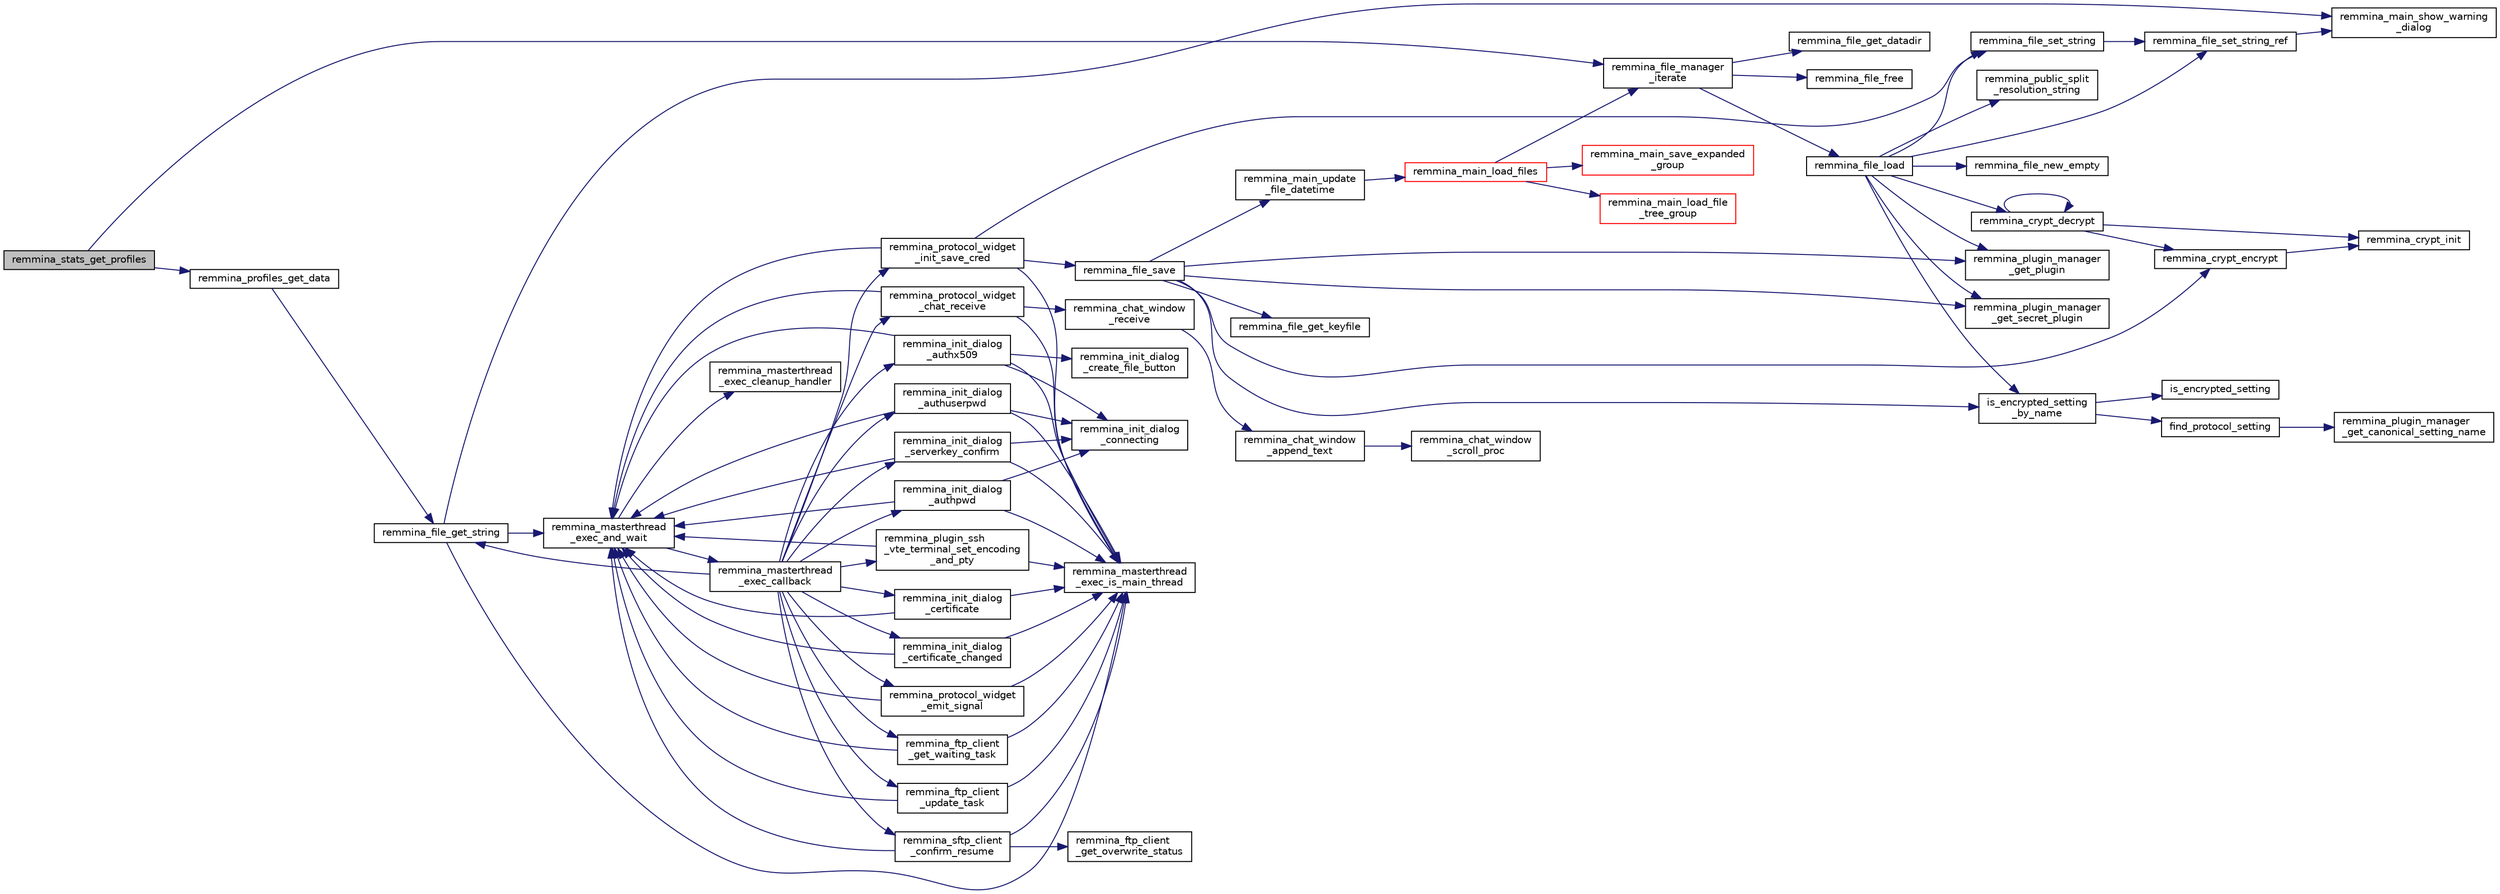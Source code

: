 digraph "remmina_stats_get_profiles"
{
  edge [fontname="Helvetica",fontsize="10",labelfontname="Helvetica",labelfontsize="10"];
  node [fontname="Helvetica",fontsize="10",shape=record];
  rankdir="LR";
  Node264 [label="remmina_stats_get_profiles",height=0.2,width=0.4,color="black", fillcolor="grey75", style="filled", fontcolor="black"];
  Node264 -> Node265 [color="midnightblue",fontsize="10",style="solid",fontname="Helvetica"];
  Node265 [label="remmina_file_manager\l_iterate",height=0.2,width=0.4,color="black", fillcolor="white", style="filled",URL="$remmina__file__manager_8c.html#a55a717aafc046713380bd2c55f29165a"];
  Node265 -> Node266 [color="midnightblue",fontsize="10",style="solid",fontname="Helvetica"];
  Node266 [label="remmina_file_get_datadir",height=0.2,width=0.4,color="black", fillcolor="white", style="filled",URL="$remmina__file__manager_8c.html#aa65bc30beb59d607ba430d966e7e27f5"];
  Node265 -> Node267 [color="midnightblue",fontsize="10",style="solid",fontname="Helvetica"];
  Node267 [label="remmina_file_load",height=0.2,width=0.4,color="black", fillcolor="white", style="filled",URL="$remmina__file_8c.html#ac1cc2d7f827f7d64c7fd3edf10e9383e"];
  Node267 -> Node268 [color="midnightblue",fontsize="10",style="solid",fontname="Helvetica"];
  Node268 [label="remmina_file_new_empty",height=0.2,width=0.4,color="black", fillcolor="white", style="filled",URL="$remmina__file_8c.html#adab087b7139756f029020a87a5438cfa"];
  Node267 -> Node269 [color="midnightblue",fontsize="10",style="solid",fontname="Helvetica"];
  Node269 [label="remmina_plugin_manager\l_get_plugin",height=0.2,width=0.4,color="black", fillcolor="white", style="filled",URL="$remmina__plugin__manager_8c.html#a3872c8656a8a3d5147bcc603471c1932"];
  Node267 -> Node270 [color="midnightblue",fontsize="10",style="solid",fontname="Helvetica"];
  Node270 [label="remmina_plugin_manager\l_get_secret_plugin",height=0.2,width=0.4,color="black", fillcolor="white", style="filled",URL="$remmina__plugin__manager_8c.html#ad380a98f6624aa8c830015c8b428b7b4"];
  Node267 -> Node271 [color="midnightblue",fontsize="10",style="solid",fontname="Helvetica"];
  Node271 [label="is_encrypted_setting\l_by_name",height=0.2,width=0.4,color="black", fillcolor="white", style="filled",URL="$remmina__file_8c.html#a72580559fa04082418a993fec4c77281"];
  Node271 -> Node272 [color="midnightblue",fontsize="10",style="solid",fontname="Helvetica"];
  Node272 [label="find_protocol_setting",height=0.2,width=0.4,color="black", fillcolor="white", style="filled",URL="$remmina__file_8c.html#acc88ee6f5ba73bf9c3b05ab9368c952f"];
  Node272 -> Node273 [color="midnightblue",fontsize="10",style="solid",fontname="Helvetica"];
  Node273 [label="remmina_plugin_manager\l_get_canonical_setting_name",height=0.2,width=0.4,color="black", fillcolor="white", style="filled",URL="$remmina__plugin__manager_8c.html#af60b8edfa50563ae4c7593efc3deed55"];
  Node271 -> Node274 [color="midnightblue",fontsize="10",style="solid",fontname="Helvetica"];
  Node274 [label="is_encrypted_setting",height=0.2,width=0.4,color="black", fillcolor="white", style="filled",URL="$remmina__file_8c.html#a29920ae737817d3f6c673bacbbf11ca1"];
  Node267 -> Node275 [color="midnightblue",fontsize="10",style="solid",fontname="Helvetica"];
  Node275 [label="remmina_file_set_string",height=0.2,width=0.4,color="black", fillcolor="white", style="filled",URL="$remmina__file_8c.html#a85ca1ca2d0bf9ef29e490c6f4527a954"];
  Node275 -> Node276 [color="midnightblue",fontsize="10",style="solid",fontname="Helvetica"];
  Node276 [label="remmina_file_set_string_ref",height=0.2,width=0.4,color="black", fillcolor="white", style="filled",URL="$remmina__file_8c.html#a74951c1067a1a5e1341f5e1c1206dec6"];
  Node276 -> Node277 [color="midnightblue",fontsize="10",style="solid",fontname="Helvetica"];
  Node277 [label="remmina_main_show_warning\l_dialog",height=0.2,width=0.4,color="black", fillcolor="white", style="filled",URL="$remmina__main_8c.html#ad99b9c0bf2fa8c166a8b4a09e06ffdf7"];
  Node267 -> Node276 [color="midnightblue",fontsize="10",style="solid",fontname="Helvetica"];
  Node267 -> Node278 [color="midnightblue",fontsize="10",style="solid",fontname="Helvetica"];
  Node278 [label="remmina_crypt_decrypt",height=0.2,width=0.4,color="black", fillcolor="white", style="filled",URL="$remmina__crypt_8c.html#a3fe2fa245d401146adf02a3a8f996ab9"];
  Node278 -> Node279 [color="midnightblue",fontsize="10",style="solid",fontname="Helvetica"];
  Node279 [label="remmina_crypt_init",height=0.2,width=0.4,color="black", fillcolor="white", style="filled",URL="$remmina__crypt_8c.html#ae097c169aefdd5d83a57fc1bde511171"];
  Node278 -> Node280 [color="midnightblue",fontsize="10",style="solid",fontname="Helvetica"];
  Node280 [label="remmina_crypt_encrypt",height=0.2,width=0.4,color="black", fillcolor="white", style="filled",URL="$remmina__crypt_8c.html#aa02cf0fed3eb68d6a89815c3ba3bf7b1"];
  Node280 -> Node279 [color="midnightblue",fontsize="10",style="solid",fontname="Helvetica"];
  Node278 -> Node278 [color="midnightblue",fontsize="10",style="solid",fontname="Helvetica"];
  Node267 -> Node281 [color="midnightblue",fontsize="10",style="solid",fontname="Helvetica"];
  Node281 [label="remmina_public_split\l_resolution_string",height=0.2,width=0.4,color="black", fillcolor="white", style="filled",URL="$remmina__public_8c.html#aaf3fdb980c24cd06965b85ebcdd79173"];
  Node265 -> Node282 [color="midnightblue",fontsize="10",style="solid",fontname="Helvetica"];
  Node282 [label="remmina_file_free",height=0.2,width=0.4,color="black", fillcolor="white", style="filled",URL="$remmina__file_8c.html#abd2f06bf0a5ddcf7156e5ef7d0c8d4d7"];
  Node264 -> Node283 [color="midnightblue",fontsize="10",style="solid",fontname="Helvetica"];
  Node283 [label="remmina_profiles_get_data",height=0.2,width=0.4,color="black", fillcolor="white", style="filled",URL="$remmina__stats_8c.html#a1dff2b06d5acefc9bd2f25508ab45328",tooltip="Given a remmina file, fills a structure containing profiles keys/value tuples. "];
  Node283 -> Node284 [color="midnightblue",fontsize="10",style="solid",fontname="Helvetica"];
  Node284 [label="remmina_file_get_string",height=0.2,width=0.4,color="black", fillcolor="white", style="filled",URL="$remmina__file_8c.html#a8eb1b213d9d08c6ad13683ce05f4355e"];
  Node284 -> Node285 [color="midnightblue",fontsize="10",style="solid",fontname="Helvetica"];
  Node285 [label="remmina_masterthread\l_exec_is_main_thread",height=0.2,width=0.4,color="black", fillcolor="white", style="filled",URL="$remmina__masterthread__exec_8c.html#a3a52e863a3a3da6da6bb5d36c13b7ff4"];
  Node284 -> Node286 [color="midnightblue",fontsize="10",style="solid",fontname="Helvetica"];
  Node286 [label="remmina_masterthread\l_exec_and_wait",height=0.2,width=0.4,color="black", fillcolor="white", style="filled",URL="$remmina__masterthread__exec_8c.html#a14628c2470cac50e87916a70ea05c97d"];
  Node286 -> Node287 [color="midnightblue",fontsize="10",style="solid",fontname="Helvetica"];
  Node287 [label="remmina_masterthread\l_exec_cleanup_handler",height=0.2,width=0.4,color="black", fillcolor="white", style="filled",URL="$remmina__masterthread__exec_8c.html#a94985f15fd0d27c037824ee90b0ecd3c"];
  Node286 -> Node288 [color="midnightblue",fontsize="10",style="solid",fontname="Helvetica"];
  Node288 [label="remmina_masterthread\l_exec_callback",height=0.2,width=0.4,color="black", fillcolor="white", style="filled",URL="$remmina__masterthread__exec_8c.html#ae5c4d736f1856249c255430e010a179f"];
  Node288 -> Node289 [color="midnightblue",fontsize="10",style="solid",fontname="Helvetica"];
  Node289 [label="remmina_protocol_widget\l_init_save_cred",height=0.2,width=0.4,color="black", fillcolor="white", style="filled",URL="$remmina__protocol__widget_8c.html#a7ac09ee83afa8a1a60cadf56b0ec83a6"];
  Node289 -> Node285 [color="midnightblue",fontsize="10",style="solid",fontname="Helvetica"];
  Node289 -> Node286 [color="midnightblue",fontsize="10",style="solid",fontname="Helvetica"];
  Node289 -> Node275 [color="midnightblue",fontsize="10",style="solid",fontname="Helvetica"];
  Node289 -> Node290 [color="midnightblue",fontsize="10",style="solid",fontname="Helvetica"];
  Node290 [label="remmina_file_save",height=0.2,width=0.4,color="black", fillcolor="white", style="filled",URL="$remmina__file_8c.html#a8c893a5deec9bc446bd89cc9973416c7"];
  Node290 -> Node291 [color="midnightblue",fontsize="10",style="solid",fontname="Helvetica"];
  Node291 [label="remmina_file_get_keyfile",height=0.2,width=0.4,color="black", fillcolor="white", style="filled",URL="$remmina__file_8c.html#a89ec355adbf6e03ad16d7faf810af46f"];
  Node290 -> Node269 [color="midnightblue",fontsize="10",style="solid",fontname="Helvetica"];
  Node290 -> Node270 [color="midnightblue",fontsize="10",style="solid",fontname="Helvetica"];
  Node290 -> Node271 [color="midnightblue",fontsize="10",style="solid",fontname="Helvetica"];
  Node290 -> Node280 [color="midnightblue",fontsize="10",style="solid",fontname="Helvetica"];
  Node290 -> Node292 [color="midnightblue",fontsize="10",style="solid",fontname="Helvetica"];
  Node292 [label="remmina_main_update\l_file_datetime",height=0.2,width=0.4,color="black", fillcolor="white", style="filled",URL="$remmina__main_8c.html#a5ae0372dafe41f96a09097c07d1b270a"];
  Node292 -> Node293 [color="midnightblue",fontsize="10",style="solid",fontname="Helvetica"];
  Node293 [label="remmina_main_load_files",height=0.2,width=0.4,color="red", fillcolor="white", style="filled",URL="$remmina__main_8c.html#a3617295e74fa84edbd41dedc601402a7"];
  Node293 -> Node294 [color="midnightblue",fontsize="10",style="solid",fontname="Helvetica"];
  Node294 [label="remmina_main_save_expanded\l_group",height=0.2,width=0.4,color="red", fillcolor="white", style="filled",URL="$remmina__main_8c.html#ad8744dc59ba8072ffdf557b6c94e9f40"];
  Node293 -> Node299 [color="midnightblue",fontsize="10",style="solid",fontname="Helvetica"];
  Node299 [label="remmina_main_load_file\l_tree_group",height=0.2,width=0.4,color="red", fillcolor="white", style="filled",URL="$remmina__main_8c.html#aa46e6b815c241d32a476a29053dbf296"];
  Node293 -> Node265 [color="midnightblue",fontsize="10",style="solid",fontname="Helvetica"];
  Node288 -> Node318 [color="midnightblue",fontsize="10",style="solid",fontname="Helvetica"];
  Node318 [label="remmina_protocol_widget\l_chat_receive",height=0.2,width=0.4,color="black", fillcolor="white", style="filled",URL="$remmina__protocol__widget_8c.html#ae2522242b3f39ee84ee8cf75170de0c0"];
  Node318 -> Node285 [color="midnightblue",fontsize="10",style="solid",fontname="Helvetica"];
  Node318 -> Node286 [color="midnightblue",fontsize="10",style="solid",fontname="Helvetica"];
  Node318 -> Node319 [color="midnightblue",fontsize="10",style="solid",fontname="Helvetica"];
  Node319 [label="remmina_chat_window\l_receive",height=0.2,width=0.4,color="black", fillcolor="white", style="filled",URL="$remmina__chat__window_8c.html#a45724aed5474dd741563ffbf89237022"];
  Node319 -> Node320 [color="midnightblue",fontsize="10",style="solid",fontname="Helvetica"];
  Node320 [label="remmina_chat_window\l_append_text",height=0.2,width=0.4,color="black", fillcolor="white", style="filled",URL="$remmina__chat__window_8c.html#adfffc86df4856aabe2593de07742985f"];
  Node320 -> Node321 [color="midnightblue",fontsize="10",style="solid",fontname="Helvetica"];
  Node321 [label="remmina_chat_window\l_scroll_proc",height=0.2,width=0.4,color="black", fillcolor="white", style="filled",URL="$remmina__chat__window_8c.html#a2a4bc3ded8ebf89c8f60d9b565fe2d70"];
  Node288 -> Node284 [color="midnightblue",fontsize="10",style="solid",fontname="Helvetica"];
  Node288 -> Node322 [color="midnightblue",fontsize="10",style="solid",fontname="Helvetica"];
  Node322 [label="remmina_init_dialog\l_serverkey_confirm",height=0.2,width=0.4,color="black", fillcolor="white", style="filled",URL="$remmina__init__dialog_8c.html#a11fba22fe5f7f85985e01b499a52e534"];
  Node322 -> Node285 [color="midnightblue",fontsize="10",style="solid",fontname="Helvetica"];
  Node322 -> Node286 [color="midnightblue",fontsize="10",style="solid",fontname="Helvetica"];
  Node322 -> Node323 [color="midnightblue",fontsize="10",style="solid",fontname="Helvetica"];
  Node323 [label="remmina_init_dialog\l_connecting",height=0.2,width=0.4,color="black", fillcolor="white", style="filled",URL="$remmina__init__dialog_8c.html#a7602c5b714e02a10506977dd983e7446"];
  Node288 -> Node324 [color="midnightblue",fontsize="10",style="solid",fontname="Helvetica"];
  Node324 [label="remmina_init_dialog\l_authpwd",height=0.2,width=0.4,color="black", fillcolor="white", style="filled",URL="$remmina__init__dialog_8c.html#a755fc90b41b65cd6106915ab501433fa"];
  Node324 -> Node285 [color="midnightblue",fontsize="10",style="solid",fontname="Helvetica"];
  Node324 -> Node286 [color="midnightblue",fontsize="10",style="solid",fontname="Helvetica"];
  Node324 -> Node323 [color="midnightblue",fontsize="10",style="solid",fontname="Helvetica"];
  Node288 -> Node325 [color="midnightblue",fontsize="10",style="solid",fontname="Helvetica"];
  Node325 [label="remmina_init_dialog\l_authuserpwd",height=0.2,width=0.4,color="black", fillcolor="white", style="filled",URL="$remmina__init__dialog_8c.html#ad941f2348cd1752fc9d58c263690726c"];
  Node325 -> Node285 [color="midnightblue",fontsize="10",style="solid",fontname="Helvetica"];
  Node325 -> Node286 [color="midnightblue",fontsize="10",style="solid",fontname="Helvetica"];
  Node325 -> Node323 [color="midnightblue",fontsize="10",style="solid",fontname="Helvetica"];
  Node288 -> Node326 [color="midnightblue",fontsize="10",style="solid",fontname="Helvetica"];
  Node326 [label="remmina_init_dialog\l_certificate",height=0.2,width=0.4,color="black", fillcolor="white", style="filled",URL="$remmina__init__dialog_8c.html#abd47233840e1eefc1d511bc4e153b98b"];
  Node326 -> Node285 [color="midnightblue",fontsize="10",style="solid",fontname="Helvetica"];
  Node326 -> Node286 [color="midnightblue",fontsize="10",style="solid",fontname="Helvetica"];
  Node288 -> Node327 [color="midnightblue",fontsize="10",style="solid",fontname="Helvetica"];
  Node327 [label="remmina_init_dialog\l_certificate_changed",height=0.2,width=0.4,color="black", fillcolor="white", style="filled",URL="$remmina__init__dialog_8c.html#a07e0824fe19e8169d076878aca502fc8"];
  Node327 -> Node285 [color="midnightblue",fontsize="10",style="solid",fontname="Helvetica"];
  Node327 -> Node286 [color="midnightblue",fontsize="10",style="solid",fontname="Helvetica"];
  Node288 -> Node328 [color="midnightblue",fontsize="10",style="solid",fontname="Helvetica"];
  Node328 [label="remmina_init_dialog\l_authx509",height=0.2,width=0.4,color="black", fillcolor="white", style="filled",URL="$remmina__init__dialog_8c.html#a022dc4f1c87b00dac294837358394ddf"];
  Node328 -> Node285 [color="midnightblue",fontsize="10",style="solid",fontname="Helvetica"];
  Node328 -> Node286 [color="midnightblue",fontsize="10",style="solid",fontname="Helvetica"];
  Node328 -> Node329 [color="midnightblue",fontsize="10",style="solid",fontname="Helvetica"];
  Node329 [label="remmina_init_dialog\l_create_file_button",height=0.2,width=0.4,color="black", fillcolor="white", style="filled",URL="$remmina__init__dialog_8c.html#ad583daf796f4a3c43dbcce49ebcf240f"];
  Node328 -> Node323 [color="midnightblue",fontsize="10",style="solid",fontname="Helvetica"];
  Node288 -> Node330 [color="midnightblue",fontsize="10",style="solid",fontname="Helvetica"];
  Node330 [label="remmina_ftp_client\l_update_task",height=0.2,width=0.4,color="black", fillcolor="white", style="filled",URL="$remmina__ftp__client_8c.html#ad96358f40ab056c91f796ddda886a1dd"];
  Node330 -> Node285 [color="midnightblue",fontsize="10",style="solid",fontname="Helvetica"];
  Node330 -> Node286 [color="midnightblue",fontsize="10",style="solid",fontname="Helvetica"];
  Node288 -> Node331 [color="midnightblue",fontsize="10",style="solid",fontname="Helvetica"];
  Node331 [label="remmina_ftp_client\l_get_waiting_task",height=0.2,width=0.4,color="black", fillcolor="white", style="filled",URL="$remmina__ftp__client_8c.html#a33e4993b60c36eae89a6a0a943d28141"];
  Node331 -> Node285 [color="midnightblue",fontsize="10",style="solid",fontname="Helvetica"];
  Node331 -> Node286 [color="midnightblue",fontsize="10",style="solid",fontname="Helvetica"];
  Node288 -> Node332 [color="midnightblue",fontsize="10",style="solid",fontname="Helvetica"];
  Node332 [label="remmina_protocol_widget\l_emit_signal",height=0.2,width=0.4,color="black", fillcolor="white", style="filled",URL="$remmina__protocol__widget_8c.html#ac3e5a7f14aef4adb2e57d35e9c180b3b"];
  Node332 -> Node285 [color="midnightblue",fontsize="10",style="solid",fontname="Helvetica"];
  Node332 -> Node286 [color="midnightblue",fontsize="10",style="solid",fontname="Helvetica"];
  Node288 -> Node333 [color="midnightblue",fontsize="10",style="solid",fontname="Helvetica"];
  Node333 [label="remmina_sftp_client\l_confirm_resume",height=0.2,width=0.4,color="black", fillcolor="white", style="filled",URL="$remmina__sftp__client_8c.html#a138904893cb9c7f6535b8dfc7ba17e33"];
  Node333 -> Node334 [color="midnightblue",fontsize="10",style="solid",fontname="Helvetica"];
  Node334 [label="remmina_ftp_client\l_get_overwrite_status",height=0.2,width=0.4,color="black", fillcolor="white", style="filled",URL="$remmina__ftp__client_8c.html#a20d0575c04eb24553aeba7d0316e7a2e"];
  Node333 -> Node285 [color="midnightblue",fontsize="10",style="solid",fontname="Helvetica"];
  Node333 -> Node286 [color="midnightblue",fontsize="10",style="solid",fontname="Helvetica"];
  Node288 -> Node335 [color="midnightblue",fontsize="10",style="solid",fontname="Helvetica"];
  Node335 [label="remmina_plugin_ssh\l_vte_terminal_set_encoding\l_and_pty",height=0.2,width=0.4,color="black", fillcolor="white", style="filled",URL="$remmina__ssh__plugin_8c.html#adc8e3776e67abca9ab913bc33172e4ce"];
  Node335 -> Node285 [color="midnightblue",fontsize="10",style="solid",fontname="Helvetica"];
  Node335 -> Node286 [color="midnightblue",fontsize="10",style="solid",fontname="Helvetica"];
  Node284 -> Node277 [color="midnightblue",fontsize="10",style="solid",fontname="Helvetica"];
}
